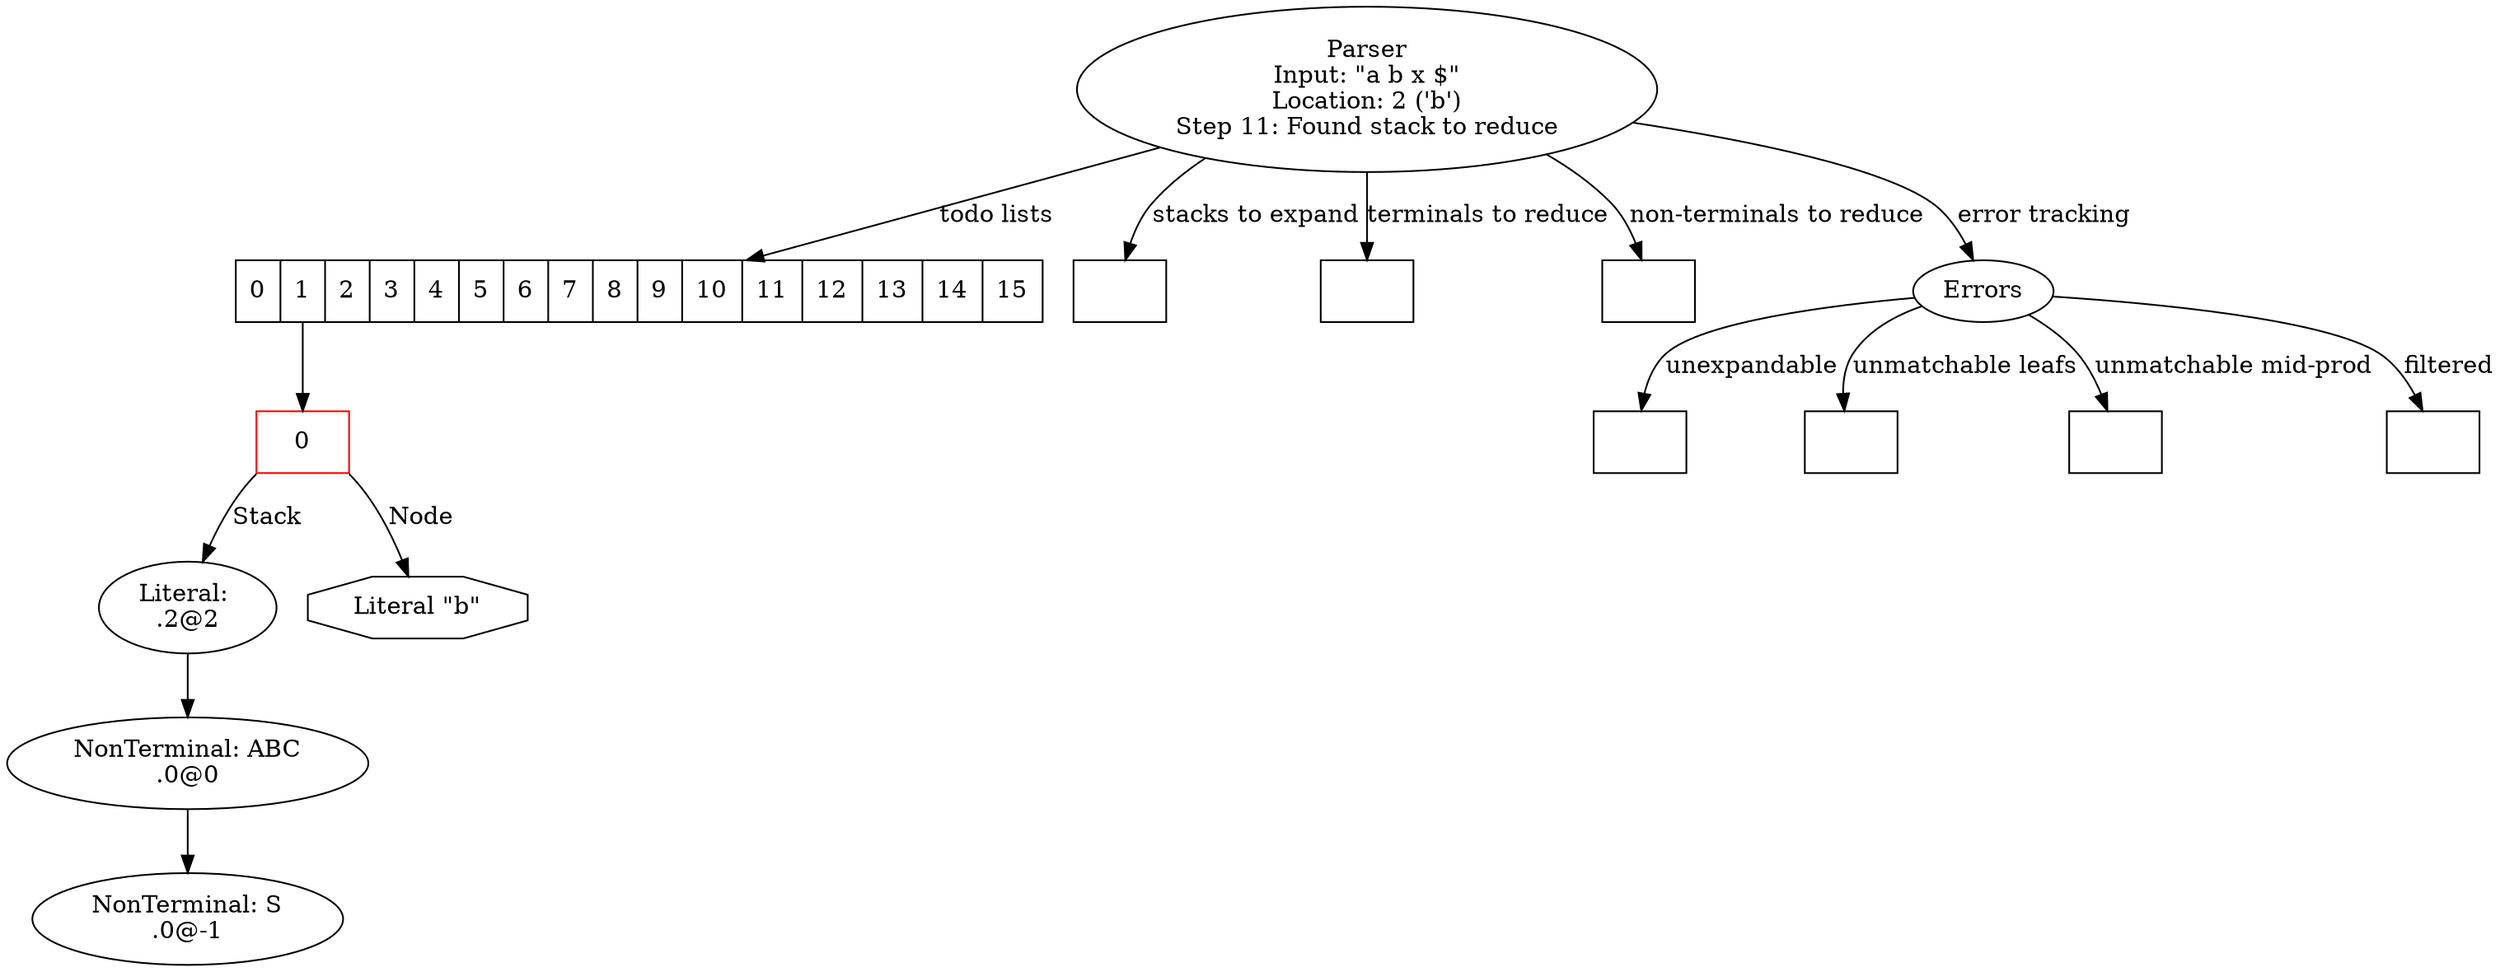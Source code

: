 digraph Parser {
"Parser"["label"="Parser\nInput: \"a b x $\"\nLocation: 2 ('b')\nStep 11: Found stack to reduce"];
"todo-1"["label"="<0> 0", "shape"="record", "color"="red"];
"57"["label"="Literal: \n.2@2"];
"35"["label"="NonTerminal: ABC\n.0@0"];
"-1"["label"="NonTerminal: S\n.0@-1"];
"35" -> "-1";
"57" -> "35";
"todo-1":"0":sw -> "57"["label"="Stack"];
"1051927339"["shape"="octagon", "label"="Literal \"b\""];
"todo-1":"0":se -> "1051927339"["label"="Node"];
"todoLists":"1" -> "todo-1";
"todoLists"["label"="<0> 0 | <1> 1 | <2> 2 | <3> 3 | <4> 4 | <5> 5 | <6> 6 | <7> 7 | <8> 8 | <9> 9 | <10> 10 | <11> 11 | <12> 12 | <13> 13 | <14> 14 | <15> 15", "shape"="record"];
"Parser" -> "todoLists"["label"="todo lists"];
"stacksToExpand"["label"="", "shape"="record"];
"Parser" -> "stacksToExpand"["label"="stacks to expand"];
"terminalsToReduce"["label"="", "shape"="record"];
"Parser" -> "terminalsToReduce"["label"="terminals to reduce"];
"nonTerminalsToReduce"["label"="", "shape"="record"];
"Parser" -> "nonTerminalsToReduce"["label"="non-terminals to reduce"];
"unexpandableNodes"["label"="", "shape"="record"];
"unmatchableLeafNodes"["label"="", "shape"="record"];
"unmatchableMidProductionNodes"["shape"="record", "label"=""];
"filteredNodes"["label"="", "shape"="record"];
"error"["label"="Errors"];
"Parser" -> "error"["label"="error tracking"];
"error" -> "unexpandableNodes"["label"="unexpandable"];
"error" -> "unmatchableLeafNodes"["label"="unmatchable leafs"];
"error" -> "unmatchableMidProductionNodes"["label"="unmatchable mid-prod"];
"error" -> "filteredNodes"["label"="filtered"];
}
